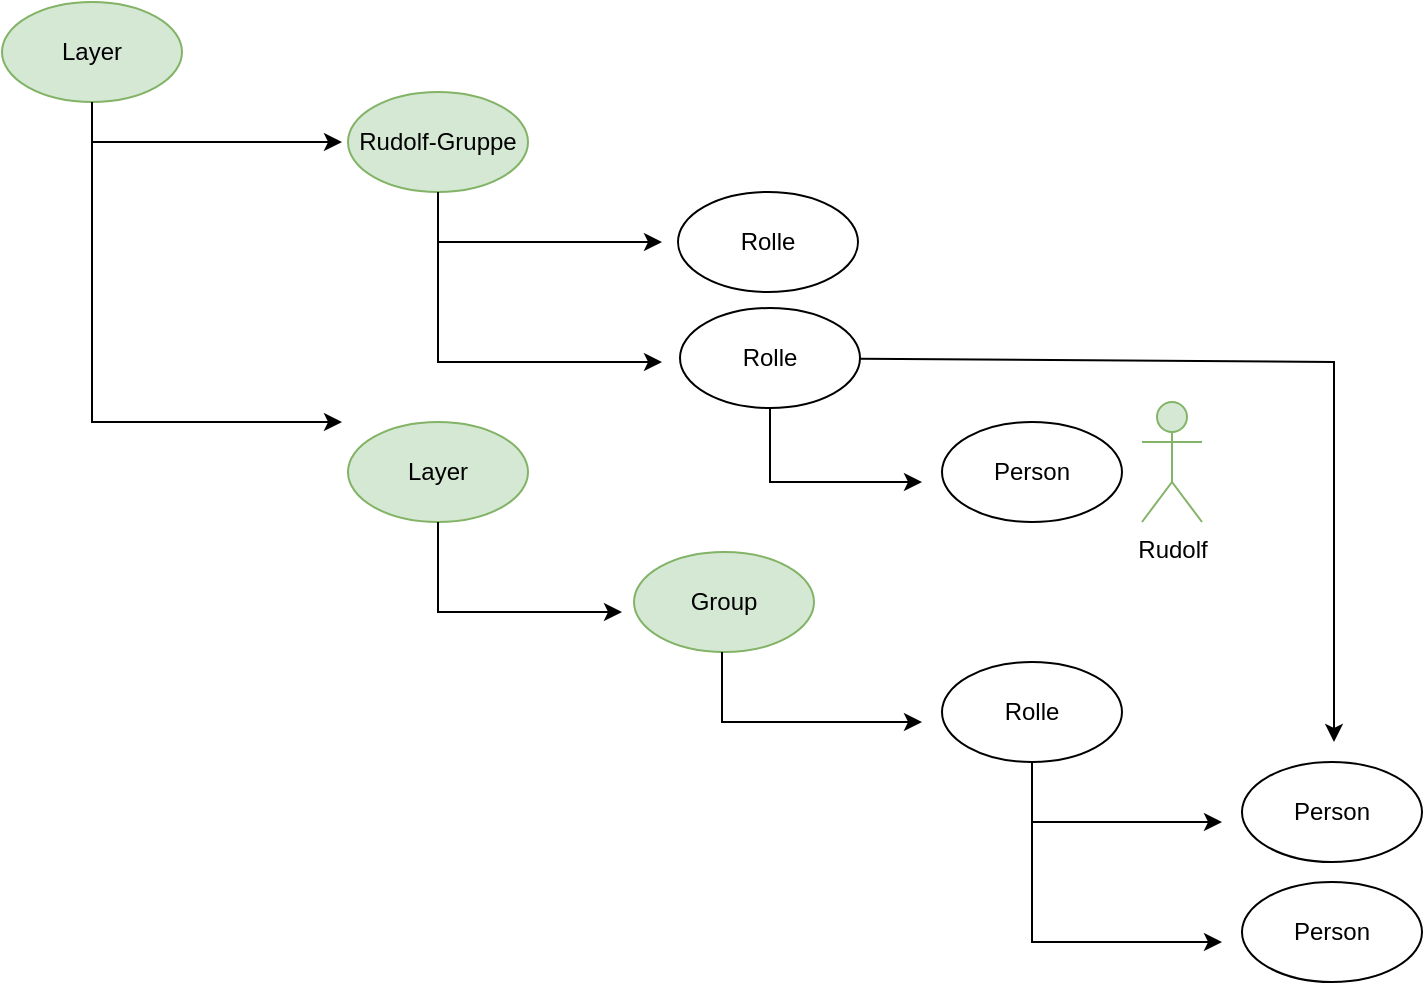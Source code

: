 <mxfile version="26.0.16">
  <diagram name="Page-1" id="zWTBiicn6r-YAf4I7jgO">
    <mxGraphModel dx="1647" dy="955" grid="1" gridSize="10" guides="1" tooltips="1" connect="1" arrows="1" fold="1" page="1" pageScale="1" pageWidth="850" pageHeight="1100" math="0" shadow="0">
      <root>
        <mxCell id="0" />
        <mxCell id="1" parent="0" />
        <mxCell id="G1_wsP5PcfOU334YOqP6-1" value="Layer" style="ellipse;whiteSpace=wrap;html=1;fillColor=#d5e8d4;strokeColor=#82b366;" vertex="1" parent="1">
          <mxGeometry x="70" y="160" width="90" height="50" as="geometry" />
        </mxCell>
        <mxCell id="G1_wsP5PcfOU334YOqP6-2" value="" style="endArrow=classic;html=1;rounded=0;exitX=0.5;exitY=1;exitDx=0;exitDy=0;" edge="1" parent="1" source="G1_wsP5PcfOU334YOqP6-1">
          <mxGeometry width="50" height="50" relative="1" as="geometry">
            <mxPoint x="240" y="250" as="sourcePoint" />
            <mxPoint x="240" y="230" as="targetPoint" />
            <Array as="points">
              <mxPoint x="115" y="230" />
            </Array>
          </mxGeometry>
        </mxCell>
        <mxCell id="G1_wsP5PcfOU334YOqP6-3" value="Rudolf-Gruppe" style="ellipse;whiteSpace=wrap;html=1;fillColor=#d5e8d4;strokeColor=#82b366;" vertex="1" parent="1">
          <mxGeometry x="243" y="205" width="90" height="50" as="geometry" />
        </mxCell>
        <mxCell id="G1_wsP5PcfOU334YOqP6-5" value="Layer" style="ellipse;whiteSpace=wrap;html=1;fillColor=#d5e8d4;strokeColor=#82b366;" vertex="1" parent="1">
          <mxGeometry x="243" y="370" width="90" height="50" as="geometry" />
        </mxCell>
        <mxCell id="G1_wsP5PcfOU334YOqP6-7" value="" style="endArrow=classic;html=1;rounded=0;exitX=0.5;exitY=1;exitDx=0;exitDy=0;" edge="1" parent="1" source="G1_wsP5PcfOU334YOqP6-1">
          <mxGeometry width="50" height="50" relative="1" as="geometry">
            <mxPoint x="125" y="220" as="sourcePoint" />
            <mxPoint x="240" y="370" as="targetPoint" />
            <Array as="points">
              <mxPoint x="115" y="370" />
            </Array>
          </mxGeometry>
        </mxCell>
        <mxCell id="G1_wsP5PcfOU334YOqP6-9" value="Group" style="ellipse;whiteSpace=wrap;html=1;fillColor=#d5e8d4;strokeColor=#82b366;" vertex="1" parent="1">
          <mxGeometry x="386" y="435" width="90" height="50" as="geometry" />
        </mxCell>
        <mxCell id="G1_wsP5PcfOU334YOqP6-10" value="" style="endArrow=classic;html=1;rounded=0;exitX=0.5;exitY=1;exitDx=0;exitDy=0;" edge="1" parent="1" source="G1_wsP5PcfOU334YOqP6-5">
          <mxGeometry width="50" height="50" relative="1" as="geometry">
            <mxPoint x="288" y="455" as="sourcePoint" />
            <mxPoint x="380" y="465" as="targetPoint" />
            <Array as="points">
              <mxPoint x="288" y="465" />
            </Array>
          </mxGeometry>
        </mxCell>
        <mxCell id="G1_wsP5PcfOU334YOqP6-12" value="" style="endArrow=classic;html=1;rounded=0;exitX=0.5;exitY=1;exitDx=0;exitDy=0;" edge="1" parent="1" source="G1_wsP5PcfOU334YOqP6-3">
          <mxGeometry width="50" height="50" relative="1" as="geometry">
            <mxPoint x="400" y="520" as="sourcePoint" />
            <mxPoint x="400" y="280" as="targetPoint" />
            <Array as="points">
              <mxPoint x="288" y="280" />
            </Array>
          </mxGeometry>
        </mxCell>
        <mxCell id="G1_wsP5PcfOU334YOqP6-13" value="Rolle" style="ellipse;whiteSpace=wrap;html=1;" vertex="1" parent="1">
          <mxGeometry x="408" y="255" width="90" height="50" as="geometry" />
        </mxCell>
        <mxCell id="G1_wsP5PcfOU334YOqP6-14" value="Rolle" style="ellipse;whiteSpace=wrap;html=1;" vertex="1" parent="1">
          <mxGeometry x="409" y="313" width="90" height="50" as="geometry" />
        </mxCell>
        <mxCell id="G1_wsP5PcfOU334YOqP6-15" value="" style="endArrow=classic;html=1;rounded=0;exitX=0.5;exitY=1;exitDx=0;exitDy=0;" edge="1" parent="1" source="G1_wsP5PcfOU334YOqP6-3">
          <mxGeometry width="50" height="50" relative="1" as="geometry">
            <mxPoint x="400" y="520" as="sourcePoint" />
            <mxPoint x="400" y="340" as="targetPoint" />
            <Array as="points">
              <mxPoint x="288" y="340" />
            </Array>
          </mxGeometry>
        </mxCell>
        <mxCell id="G1_wsP5PcfOU334YOqP6-16" value="" style="endArrow=classic;html=1;rounded=0;exitX=0.5;exitY=1;exitDx=0;exitDy=0;" edge="1" parent="1">
          <mxGeometry width="50" height="50" relative="1" as="geometry">
            <mxPoint x="430" y="485" as="sourcePoint" />
            <mxPoint x="530" y="520" as="targetPoint" />
            <Array as="points">
              <mxPoint x="430" y="520" />
            </Array>
          </mxGeometry>
        </mxCell>
        <mxCell id="G1_wsP5PcfOU334YOqP6-17" value="Rolle" style="ellipse;whiteSpace=wrap;html=1;" vertex="1" parent="1">
          <mxGeometry x="540" y="490" width="90" height="50" as="geometry" />
        </mxCell>
        <mxCell id="G1_wsP5PcfOU334YOqP6-18" value="" style="endArrow=classic;html=1;rounded=0;exitX=0.5;exitY=1;exitDx=0;exitDy=0;" edge="1" parent="1" source="G1_wsP5PcfOU334YOqP6-17">
          <mxGeometry width="50" height="50" relative="1" as="geometry">
            <mxPoint x="580" y="570" as="sourcePoint" />
            <mxPoint x="680" y="570" as="targetPoint" />
            <Array as="points">
              <mxPoint x="585" y="570" />
            </Array>
          </mxGeometry>
        </mxCell>
        <mxCell id="G1_wsP5PcfOU334YOqP6-19" value="Person" style="ellipse;whiteSpace=wrap;html=1;" vertex="1" parent="1">
          <mxGeometry x="690" y="540" width="90" height="50" as="geometry" />
        </mxCell>
        <mxCell id="G1_wsP5PcfOU334YOqP6-20" value="" style="endArrow=classic;html=1;rounded=0;exitX=0.5;exitY=1;exitDx=0;exitDy=0;" edge="1" parent="1" source="G1_wsP5PcfOU334YOqP6-14">
          <mxGeometry width="50" height="50" relative="1" as="geometry">
            <mxPoint x="400" y="520" as="sourcePoint" />
            <mxPoint x="530" y="400" as="targetPoint" />
            <Array as="points">
              <mxPoint x="454" y="400" />
            </Array>
          </mxGeometry>
        </mxCell>
        <mxCell id="G1_wsP5PcfOU334YOqP6-21" value="Person" style="ellipse;whiteSpace=wrap;html=1;" vertex="1" parent="1">
          <mxGeometry x="540" y="370" width="90" height="50" as="geometry" />
        </mxCell>
        <mxCell id="G1_wsP5PcfOU334YOqP6-22" value="Person" style="ellipse;whiteSpace=wrap;html=1;" vertex="1" parent="1">
          <mxGeometry x="690" y="600" width="90" height="50" as="geometry" />
        </mxCell>
        <mxCell id="G1_wsP5PcfOU334YOqP6-23" value="" style="endArrow=classic;html=1;rounded=0;exitX=0.5;exitY=1;exitDx=0;exitDy=0;" edge="1" parent="1" source="G1_wsP5PcfOU334YOqP6-17">
          <mxGeometry width="50" height="50" relative="1" as="geometry">
            <mxPoint x="600" y="710" as="sourcePoint" />
            <mxPoint x="680" y="630" as="targetPoint" />
            <Array as="points">
              <mxPoint x="585" y="630" />
            </Array>
          </mxGeometry>
        </mxCell>
        <mxCell id="G1_wsP5PcfOU334YOqP6-24" value="" style="endArrow=classic;html=1;rounded=0;" edge="1" parent="1" source="G1_wsP5PcfOU334YOqP6-14">
          <mxGeometry width="50" height="50" relative="1" as="geometry">
            <mxPoint x="505" y="338" as="sourcePoint" />
            <mxPoint x="736" y="530" as="targetPoint" />
            <Array as="points">
              <mxPoint x="736" y="340" />
            </Array>
          </mxGeometry>
        </mxCell>
        <mxCell id="G1_wsP5PcfOU334YOqP6-25" value="Rudolf" style="shape=umlActor;verticalLabelPosition=bottom;verticalAlign=top;html=1;outlineConnect=0;fillColor=#d5e8d4;strokeColor=#82b366;" vertex="1" parent="1">
          <mxGeometry x="640" y="360" width="30" height="60" as="geometry" />
        </mxCell>
      </root>
    </mxGraphModel>
  </diagram>
</mxfile>
